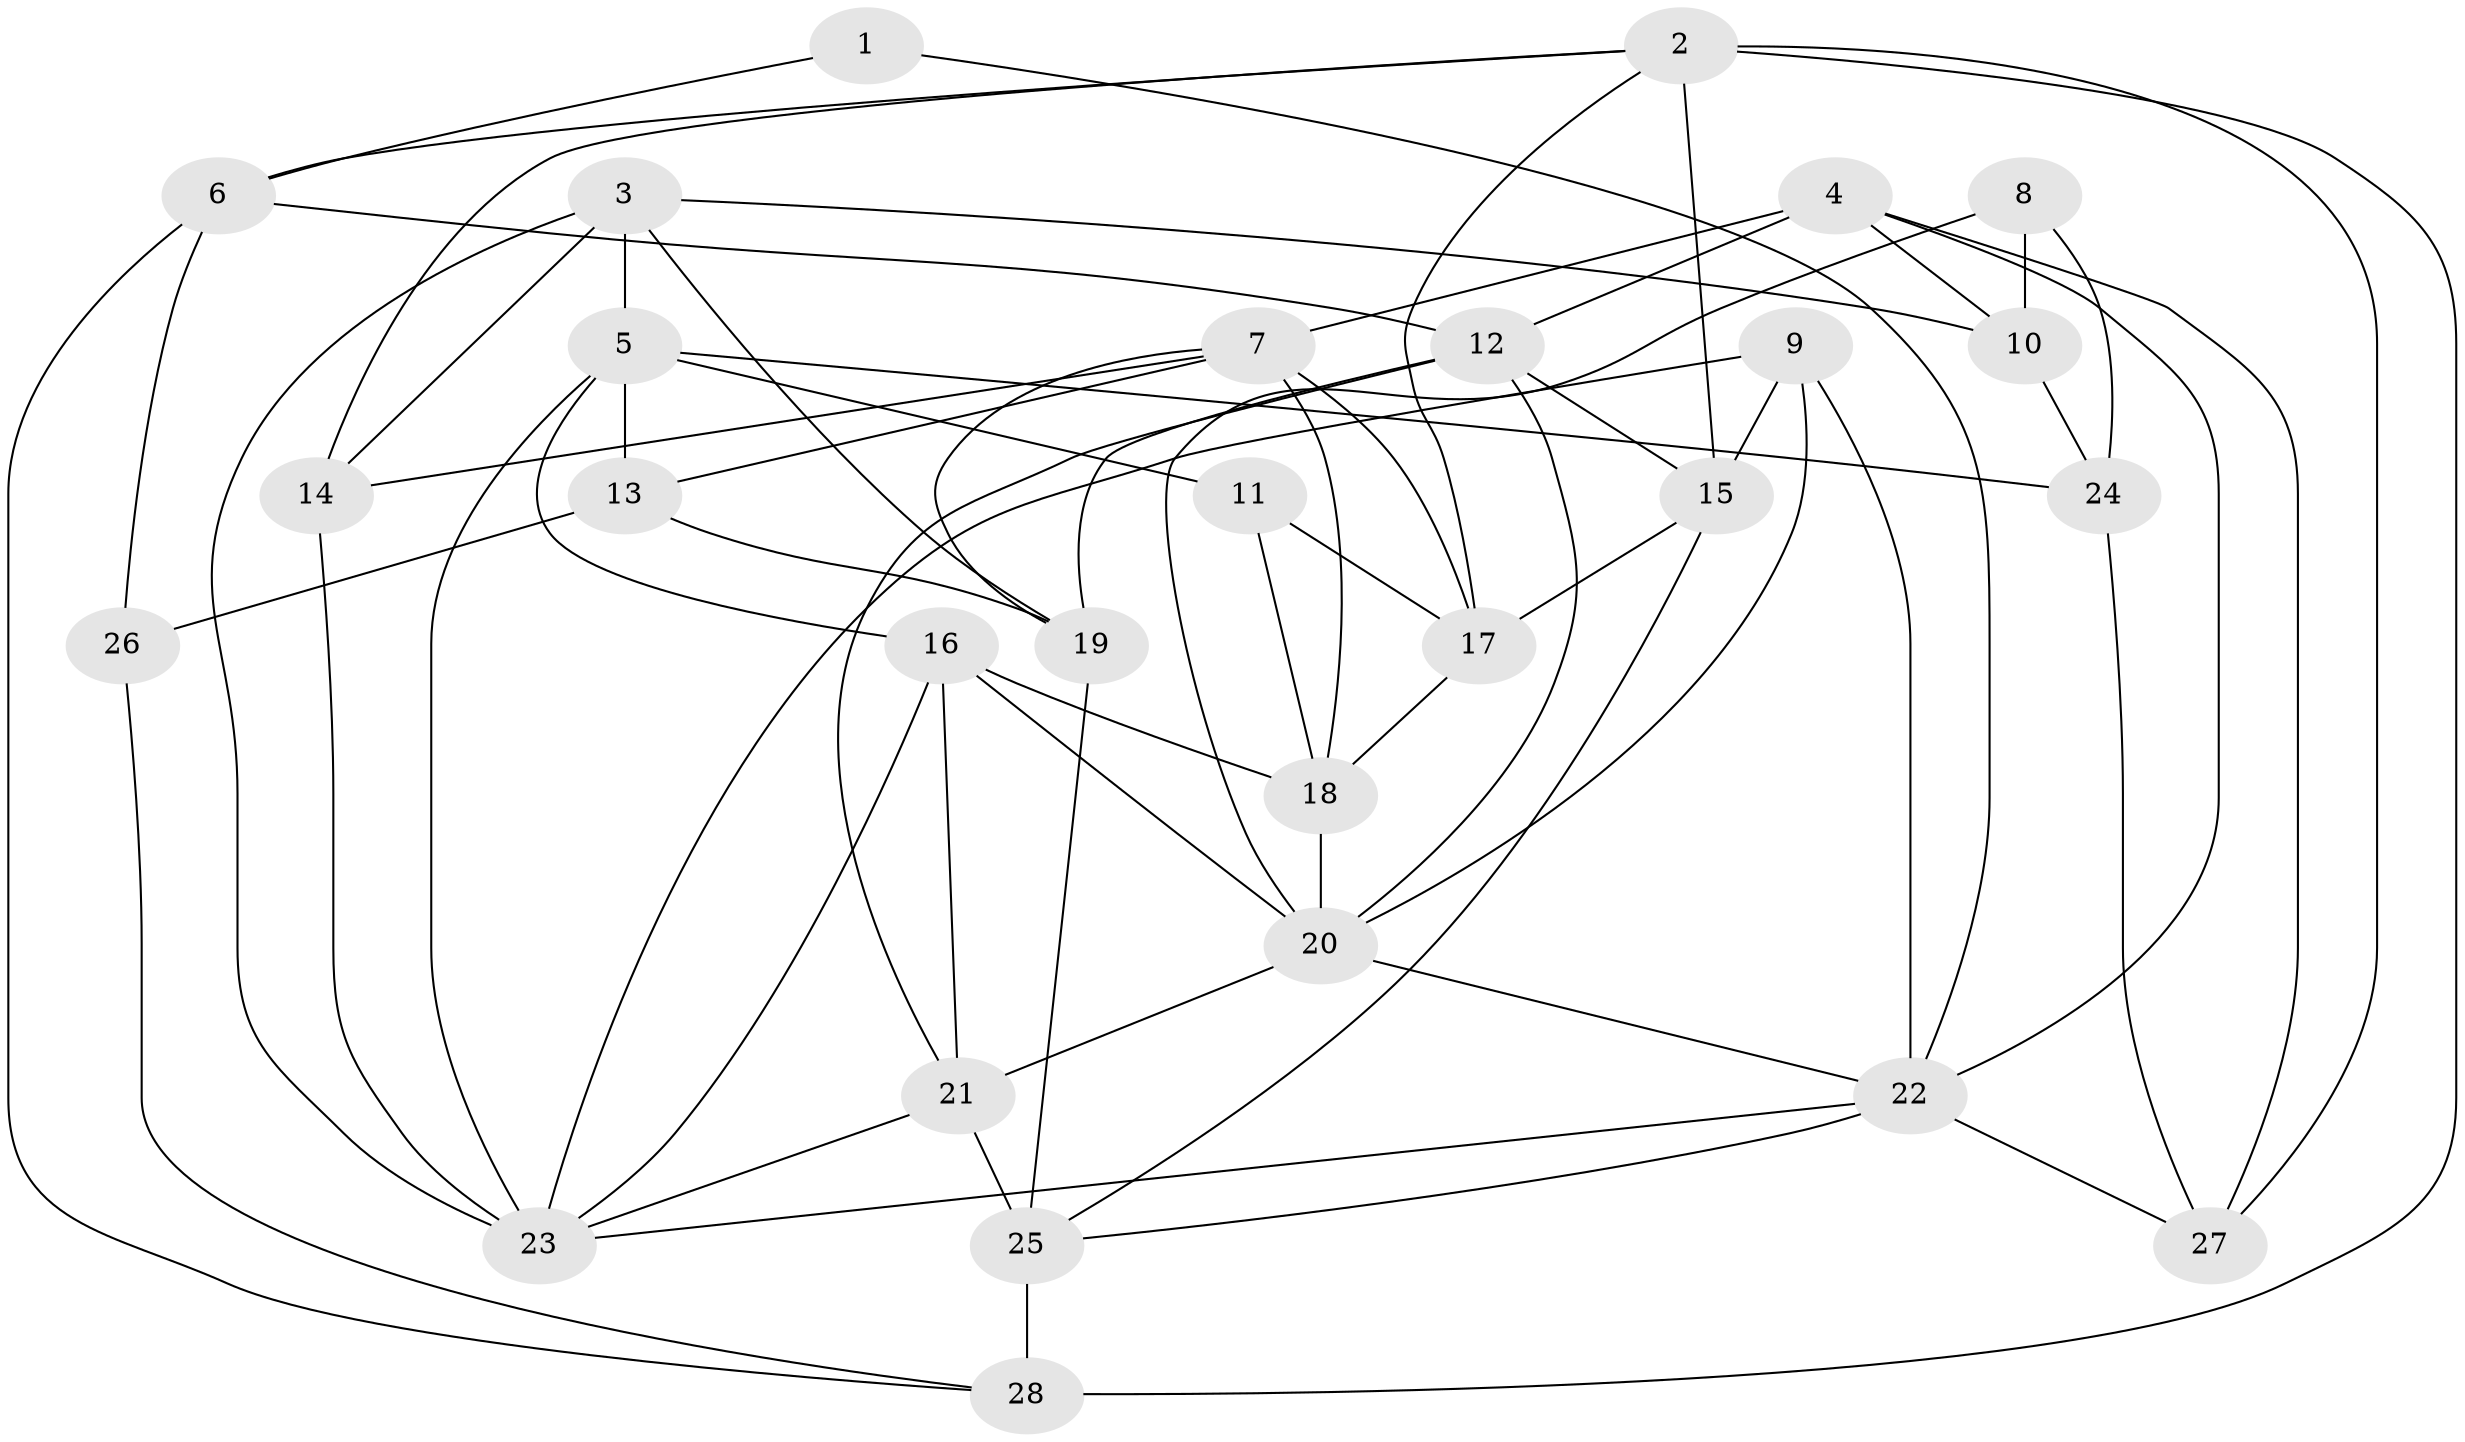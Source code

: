 // original degree distribution, {5: 0.19230769230769232, 2: 0.07692307692307693, 3: 0.3076923076923077, 4: 0.3076923076923077, 6: 0.07692307692307693, 7: 0.038461538461538464}
// Generated by graph-tools (version 1.1) at 2025/01/03/09/25 03:01:59]
// undirected, 28 vertices, 67 edges
graph export_dot {
graph [start="1"]
  node [color=gray90,style=filled];
  1;
  2;
  3;
  4;
  5;
  6;
  7;
  8;
  9;
  10;
  11;
  12;
  13;
  14;
  15;
  16;
  17;
  18;
  19;
  20;
  21;
  22;
  23;
  24;
  25;
  26;
  27;
  28;
  1 -- 6 [weight=1.0];
  1 -- 22 [weight=1.0];
  2 -- 6 [weight=1.0];
  2 -- 14 [weight=1.0];
  2 -- 15 [weight=2.0];
  2 -- 17 [weight=1.0];
  2 -- 27 [weight=1.0];
  2 -- 28 [weight=1.0];
  3 -- 5 [weight=1.0];
  3 -- 10 [weight=2.0];
  3 -- 14 [weight=2.0];
  3 -- 19 [weight=1.0];
  3 -- 23 [weight=1.0];
  4 -- 7 [weight=2.0];
  4 -- 10 [weight=1.0];
  4 -- 12 [weight=1.0];
  4 -- 22 [weight=1.0];
  4 -- 27 [weight=1.0];
  5 -- 11 [weight=1.0];
  5 -- 13 [weight=1.0];
  5 -- 16 [weight=1.0];
  5 -- 23 [weight=1.0];
  5 -- 24 [weight=1.0];
  6 -- 12 [weight=1.0];
  6 -- 26 [weight=2.0];
  6 -- 28 [weight=1.0];
  7 -- 13 [weight=1.0];
  7 -- 14 [weight=1.0];
  7 -- 17 [weight=2.0];
  7 -- 18 [weight=1.0];
  7 -- 19 [weight=1.0];
  8 -- 10 [weight=1.0];
  8 -- 20 [weight=1.0];
  8 -- 24 [weight=1.0];
  9 -- 15 [weight=1.0];
  9 -- 20 [weight=1.0];
  9 -- 22 [weight=1.0];
  9 -- 23 [weight=1.0];
  10 -- 24 [weight=1.0];
  11 -- 17 [weight=1.0];
  11 -- 18 [weight=1.0];
  12 -- 15 [weight=1.0];
  12 -- 19 [weight=1.0];
  12 -- 20 [weight=1.0];
  12 -- 21 [weight=1.0];
  13 -- 19 [weight=1.0];
  13 -- 26 [weight=1.0];
  14 -- 23 [weight=2.0];
  15 -- 17 [weight=1.0];
  15 -- 25 [weight=1.0];
  16 -- 18 [weight=2.0];
  16 -- 20 [weight=1.0];
  16 -- 21 [weight=1.0];
  16 -- 23 [weight=1.0];
  17 -- 18 [weight=1.0];
  18 -- 20 [weight=1.0];
  19 -- 25 [weight=1.0];
  20 -- 21 [weight=1.0];
  20 -- 22 [weight=1.0];
  21 -- 23 [weight=1.0];
  21 -- 25 [weight=2.0];
  22 -- 23 [weight=1.0];
  22 -- 25 [weight=1.0];
  22 -- 27 [weight=1.0];
  24 -- 27 [weight=1.0];
  25 -- 28 [weight=2.0];
  26 -- 28 [weight=1.0];
}

